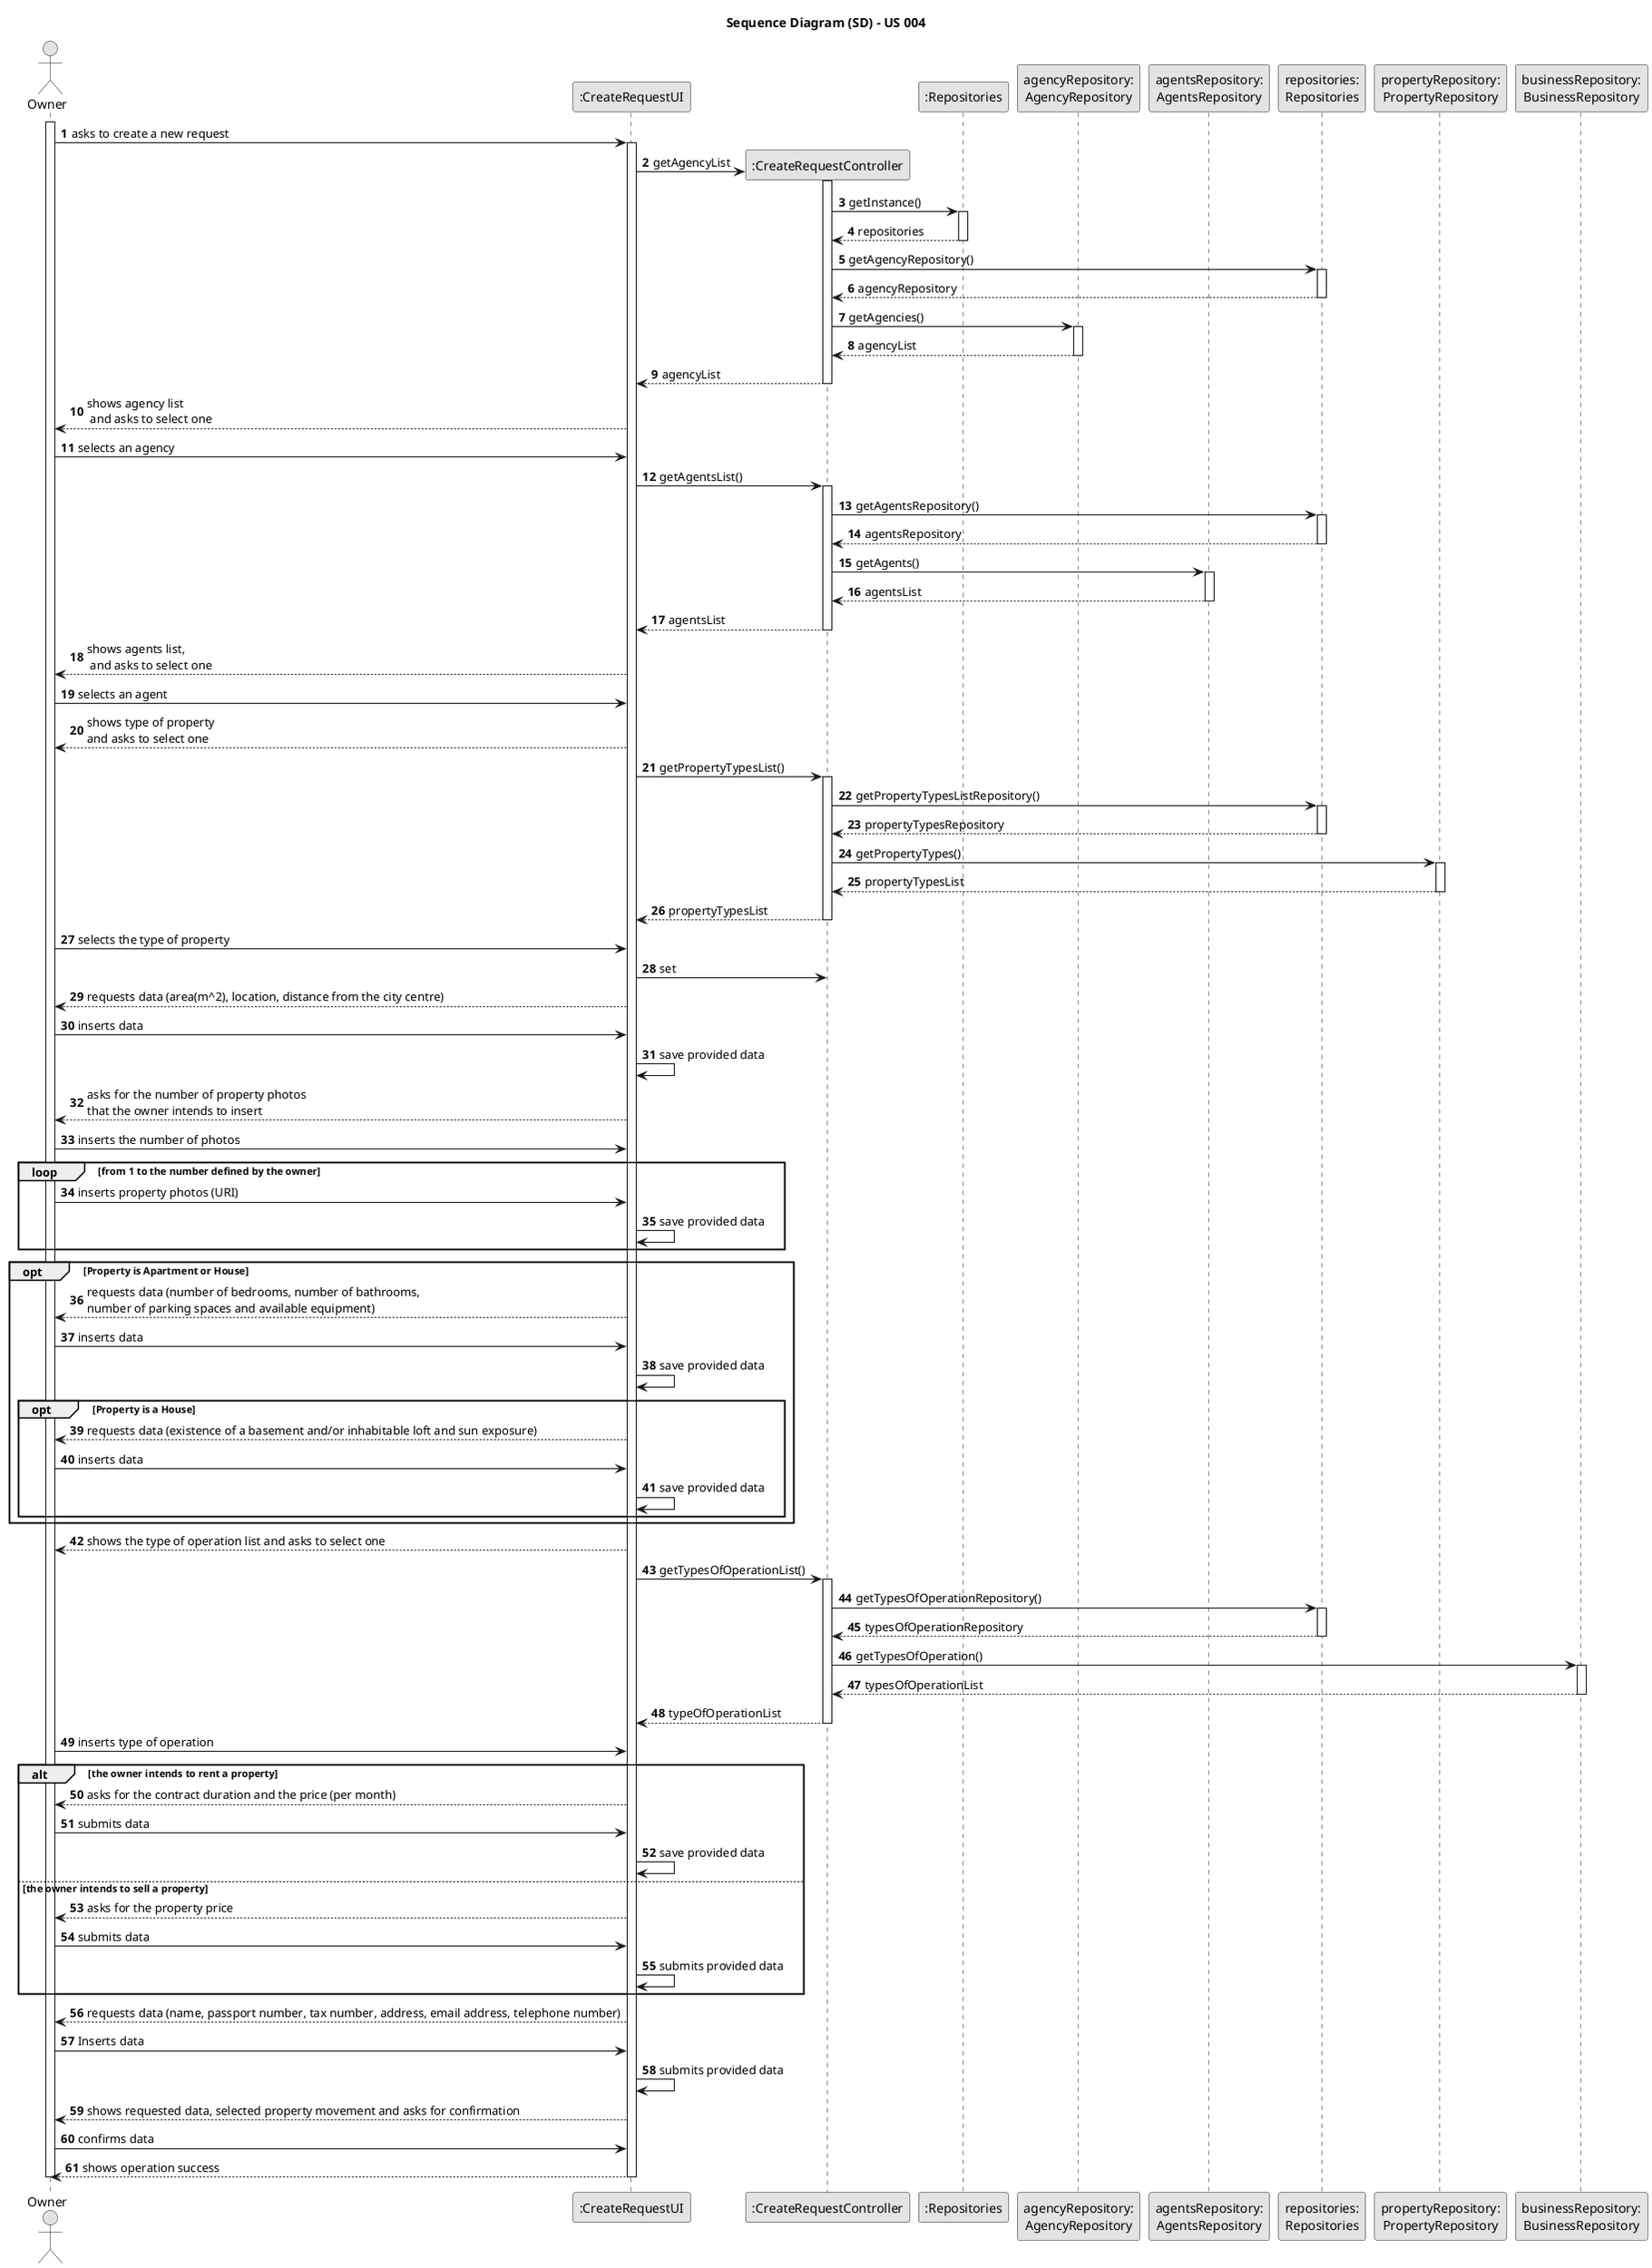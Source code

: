 @startuml
skinparam monochrome true
skinparam packageStyle rectangle
skinparam shadowing false

autonumber
title Sequence Diagram (SD) - US 004
'hide footbox
actor "Owner" as Owner
participant ":CreateRequestUI" as UI
participant ":CreateRequestController" as CTRL
participant ":Repositories" as Repositories
participant "repositories:\nRepositories" as RR
participant "agencyRepository:\nAgencyRepository" as AgencyR
participant "agentsRepository:\nAgentsRepository" as AgentR
participant "requestRepository:\nAnnouncementRepository" as RR
participant "propertyRepository:\nPropertyRepository" as PR
participant "businessRepository:\nBusinessRepository" as BR

activate Owner

        Owner -> UI : asks to create a new request

        activate UI

            UI -> CTRL** : getAgencyList
            activate CTRL

                CTRL -> Repositories : getInstance()
                activate Repositories

                    Repositories --> CTRL: repositories
                deactivate Repositories

                CTRL -> RR : getAgencyRepository()
                activate RR

                    RR --> CTRL: agencyRepository
                deactivate RR

                CTRL ->  AgencyR : getAgencies()
                activate AgencyR

                    AgencyR --> CTRL : agencyList
                deactivate AgencyR

                CTRL --> UI : agencyList
            deactivate CTRL

            UI --> Owner : shows agency list\n and asks to select one

            Owner -> UI : selects an agency

            UI -> CTRL : getAgentsList()
            activate CTRL

            CTRL -> RR : getAgentsRepository()
            activate RR

            RR --> CTRL : agentsRepository

            deactivate RR

            CTRL -> AgentR : getAgents()
            activate AgentR

            AgentR --> CTRL : agentsList
            deactivate AgentR

            CTRL --> UI : agentsList
            deactivate

            deactivate CTRL

            UI --> Owner : shows agents list, \n and asks to select one

            Owner -> UI : selects an agent

            UI --> Owner : shows type of property \nand asks to select one

            UI -> CTRL : getPropertyTypesList()
            activate CTRL

            CTRL -> RR : getPropertyTypesListRepository()
            activate RR

            RR --> CTRL : propertyTypesRepository
            deactivate RR

            CTRL -> PR : getPropertyTypes()
            activate PR

            PR --> CTRL : propertyTypesList
            deactivate PR
            CTRL --> UI : propertyTypesList
            deactivate CTRL

            Owner -> UI : selects the type of property

            UI -> CTRL : set

            UI --> Owner : requests data (area(m^2), location, distance from the city centre)

            Owner -> UI : inserts data

            UI -> UI : save provided data

            UI --> Owner : asks for the number of property photos \nthat the owner intends to insert

            Owner -> UI : inserts the number of photos

            loop from 1 to the number defined by the owner

            Owner -> UI : inserts property photos (URI)

            UI -> UI : save provided data

            end

    opt Property is Apartment or House

        UI --> Owner : requests data (number of bedrooms, number of bathrooms, \nnumber of parking spaces and available equipment)

    Owner -> UI : inserts data

    UI -> UI : save provided data

    opt Property is a House

         UI --> Owner : requests data (existence of a basement and/or inhabitable loft and sun exposure)

    Owner -> UI : inserts data

    UI -> UI : save provided data

    end

    end

    UI --> Owner : shows the type of operation list and asks to select one
    UI -> CTRL : getTypesOfOperationList()
    activate CTRL

    CTRL -> RR : getTypesOfOperationRepository()
    activate RR

    RR --> CTRL : typesOfOperationRepository
    deactivate RR

    CTRL -> BR : getTypesOfOperation()
    activate BR

    BR --> CTRL : typesOfOperationList
    deactivate BR

    CTRL --> UI : typeOfOperationList
    deactivate CTRL

    Owner -> UI : inserts type of operation

    alt the owner intends to rent a property

    UI --> Owner : asks for the contract duration and the price (per month)

    Owner -> UI : submits data

    UI -> UI : save provided data

    else the owner intends to sell a property
    UI --> Owner : asks for the property price

    Owner -> UI : submits data

    UI -> UI : submits provided data

    end
          UI --> Owner : requests data (name, passport number, tax number, address, email address, telephone number)

    Owner -> UI : Inserts data

    UI -> UI : submits provided data

           UI --> Owner : shows requested data, selected property movement and asks for confirmation

            Owner -> UI : confirms data
            deactivate CTRL
            UI --> Owner: shows operation success
    deactivate UI

deactivate Owner
@enduml